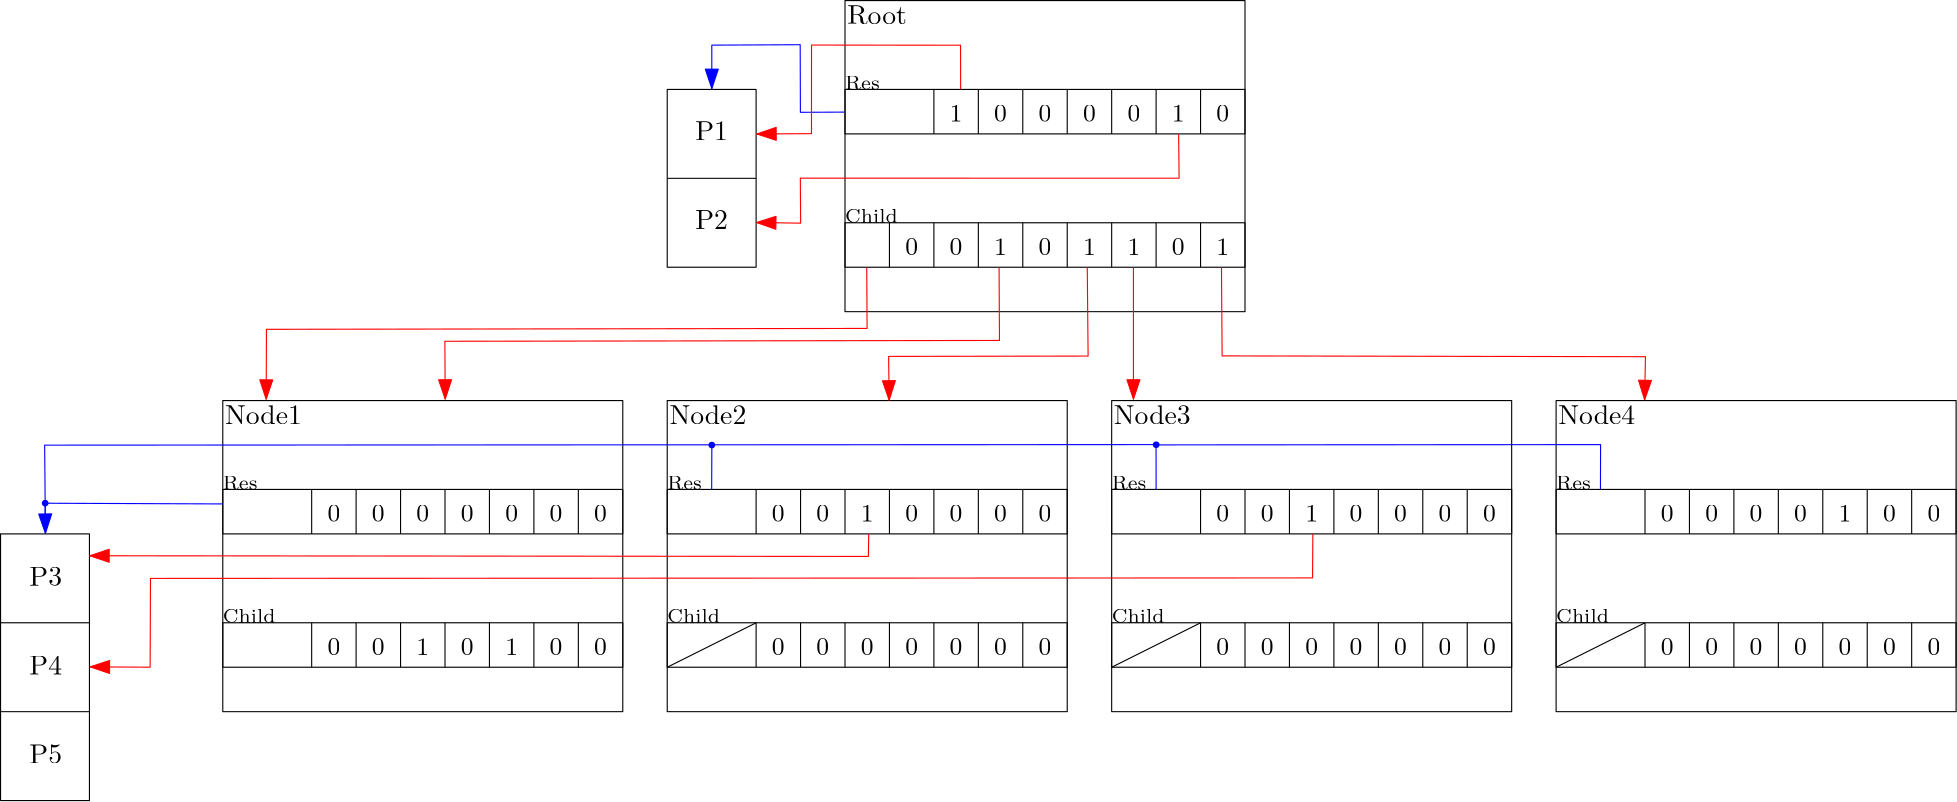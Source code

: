 <?xml version="1.0"?>
<!DOCTYPE ipe SYSTEM "ipe.dtd">
<ipe version="70218" creator="Ipe 7.2.28">
<info created="D:20241101175203" modified="D:20241101181923"/>
<ipestyle name="basic">
<symbol name="arrow/arc(spx)">
<path stroke="sym-stroke" fill="sym-stroke" pen="sym-pen">
0 0 m
-1 0.333 l
-1 -0.333 l
h
</path>
</symbol>
<symbol name="arrow/farc(spx)">
<path stroke="sym-stroke" fill="white" pen="sym-pen">
0 0 m
-1 0.333 l
-1 -0.333 l
h
</path>
</symbol>
<symbol name="arrow/ptarc(spx)">
<path stroke="sym-stroke" fill="sym-stroke" pen="sym-pen">
0 0 m
-1 0.333 l
-0.8 0 l
-1 -0.333 l
h
</path>
</symbol>
<symbol name="arrow/fptarc(spx)">
<path stroke="sym-stroke" fill="white" pen="sym-pen">
0 0 m
-1 0.333 l
-0.8 0 l
-1 -0.333 l
h
</path>
</symbol>
<symbol name="mark/circle(sx)" transformations="translations">
<path fill="sym-stroke">
0.6 0 0 0.6 0 0 e
0.4 0 0 0.4 0 0 e
</path>
</symbol>
<symbol name="mark/disk(sx)" transformations="translations">
<path fill="sym-stroke">
0.6 0 0 0.6 0 0 e
</path>
</symbol>
<symbol name="mark/fdisk(sfx)" transformations="translations">
<group>
<path fill="sym-fill">
0.5 0 0 0.5 0 0 e
</path>
<path fill="sym-stroke" fillrule="eofill">
0.6 0 0 0.6 0 0 e
0.4 0 0 0.4 0 0 e
</path>
</group>
</symbol>
<symbol name="mark/box(sx)" transformations="translations">
<path fill="sym-stroke" fillrule="eofill">
-0.6 -0.6 m
0.6 -0.6 l
0.6 0.6 l
-0.6 0.6 l
h
-0.4 -0.4 m
0.4 -0.4 l
0.4 0.4 l
-0.4 0.4 l
h
</path>
</symbol>
<symbol name="mark/square(sx)" transformations="translations">
<path fill="sym-stroke">
-0.6 -0.6 m
0.6 -0.6 l
0.6 0.6 l
-0.6 0.6 l
h
</path>
</symbol>
<symbol name="mark/fsquare(sfx)" transformations="translations">
<group>
<path fill="sym-fill">
-0.5 -0.5 m
0.5 -0.5 l
0.5 0.5 l
-0.5 0.5 l
h
</path>
<path fill="sym-stroke" fillrule="eofill">
-0.6 -0.6 m
0.6 -0.6 l
0.6 0.6 l
-0.6 0.6 l
h
-0.4 -0.4 m
0.4 -0.4 l
0.4 0.4 l
-0.4 0.4 l
h
</path>
</group>
</symbol>
<symbol name="mark/cross(sx)" transformations="translations">
<group>
<path fill="sym-stroke">
-0.43 -0.57 m
0.57 0.43 l
0.43 0.57 l
-0.57 -0.43 l
h
</path>
<path fill="sym-stroke">
-0.43 0.57 m
0.57 -0.43 l
0.43 -0.57 l
-0.57 0.43 l
h
</path>
</group>
</symbol>
<symbol name="arrow/fnormal(spx)">
<path stroke="sym-stroke" fill="white" pen="sym-pen">
0 0 m
-1 0.333 l
-1 -0.333 l
h
</path>
</symbol>
<symbol name="arrow/pointed(spx)">
<path stroke="sym-stroke" fill="sym-stroke" pen="sym-pen">
0 0 m
-1 0.333 l
-0.8 0 l
-1 -0.333 l
h
</path>
</symbol>
<symbol name="arrow/fpointed(spx)">
<path stroke="sym-stroke" fill="white" pen="sym-pen">
0 0 m
-1 0.333 l
-0.8 0 l
-1 -0.333 l
h
</path>
</symbol>
<symbol name="arrow/linear(spx)">
<path stroke="sym-stroke" pen="sym-pen">
-1 0.333 m
0 0 l
-1 -0.333 l
</path>
</symbol>
<symbol name="arrow/fdouble(spx)">
<path stroke="sym-stroke" fill="white" pen="sym-pen">
0 0 m
-1 0.333 l
-1 -0.333 l
h
-1 0 m
-2 0.333 l
-2 -0.333 l
h
</path>
</symbol>
<symbol name="arrow/double(spx)">
<path stroke="sym-stroke" fill="sym-stroke" pen="sym-pen">
0 0 m
-1 0.333 l
-1 -0.333 l
h
-1 0 m
-2 0.333 l
-2 -0.333 l
h
</path>
</symbol>
<symbol name="arrow/mid-normal(spx)">
<path stroke="sym-stroke" fill="sym-stroke" pen="sym-pen">
0.5 0 m
-0.5 0.333 l
-0.5 -0.333 l
h
</path>
</symbol>
<symbol name="arrow/mid-fnormal(spx)">
<path stroke="sym-stroke" fill="white" pen="sym-pen">
0.5 0 m
-0.5 0.333 l
-0.5 -0.333 l
h
</path>
</symbol>
<symbol name="arrow/mid-pointed(spx)">
<path stroke="sym-stroke" fill="sym-stroke" pen="sym-pen">
0.5 0 m
-0.5 0.333 l
-0.3 0 l
-0.5 -0.333 l
h
</path>
</symbol>
<symbol name="arrow/mid-fpointed(spx)">
<path stroke="sym-stroke" fill="white" pen="sym-pen">
0.5 0 m
-0.5 0.333 l
-0.3 0 l
-0.5 -0.333 l
h
</path>
</symbol>
<symbol name="arrow/mid-double(spx)">
<path stroke="sym-stroke" fill="sym-stroke" pen="sym-pen">
1 0 m
0 0.333 l
0 -0.333 l
h
0 0 m
-1 0.333 l
-1 -0.333 l
h
</path>
</symbol>
<symbol name="arrow/mid-fdouble(spx)">
<path stroke="sym-stroke" fill="white" pen="sym-pen">
1 0 m
0 0.333 l
0 -0.333 l
h
0 0 m
-1 0.333 l
-1 -0.333 l
h
</path>
</symbol>
<anglesize name="22.5 deg" value="22.5"/>
<anglesize name="30 deg" value="30"/>
<anglesize name="45 deg" value="45"/>
<anglesize name="60 deg" value="60"/>
<anglesize name="90 deg" value="90"/>
<arrowsize name="large" value="10"/>
<arrowsize name="small" value="5"/>
<arrowsize name="tiny" value="3"/>
<color name="blue" value="0 0 1"/>
<color name="brown" value="0.647 0.165 0.165"/>
<color name="darkblue" value="0 0 0.545"/>
<color name="darkcyan" value="0 0.545 0.545"/>
<color name="darkgray" value="0.663"/>
<color name="darkgreen" value="0 0.392 0"/>
<color name="darkmagenta" value="0.545 0 0.545"/>
<color name="darkorange" value="1 0.549 0"/>
<color name="darkred" value="0.545 0 0"/>
<color name="gold" value="1 0.843 0"/>
<color name="gray" value="0.745"/>
<color name="green" value="0 1 0"/>
<color name="lightblue" value="0.678 0.847 0.902"/>
<color name="lightcyan" value="0.878 1 1"/>
<color name="lightgray" value="0.827"/>
<color name="lightgreen" value="0.565 0.933 0.565"/>
<color name="lightyellow" value="1 1 0.878"/>
<color name="navy" value="0 0 0.502"/>
<color name="orange" value="1 0.647 0"/>
<color name="pink" value="1 0.753 0.796"/>
<color name="purple" value="0.627 0.125 0.941"/>
<color name="red" value="1 0 0"/>
<color name="seagreen" value="0.18 0.545 0.341"/>
<color name="turquoise" value="0.251 0.878 0.816"/>
<color name="violet" value="0.933 0.51 0.933"/>
<color name="yellow" value="1 1 0"/>
<dashstyle name="dash dot dotted" value="[4 2 1 2 1 2] 0"/>
<dashstyle name="dash dotted" value="[4 2 1 2] 0"/>
<dashstyle name="dashed" value="[4] 0"/>
<dashstyle name="dotted" value="[1 3] 0"/>
<gridsize name="10 pts (~3.5 mm)" value="10"/>
<gridsize name="14 pts (~5 mm)" value="14"/>
<gridsize name="16 pts (~6 mm)" value="16"/>
<gridsize name="20 pts (~7 mm)" value="20"/>
<gridsize name="28 pts (~10 mm)" value="28"/>
<gridsize name="32 pts (~12 mm)" value="32"/>
<gridsize name="4 pts" value="4"/>
<gridsize name="56 pts (~20 mm)" value="56"/>
<gridsize name="8 pts (~3 mm)" value="8"/>
<opacity name="10%" value="0.1"/>
<opacity name="30%" value="0.3"/>
<opacity name="50%" value="0.5"/>
<opacity name="75%" value="0.75"/>
<pen name="fat" value="1.2"/>
<pen name="heavier" value="0.8"/>
<pen name="ultrafat" value="2"/>
<symbolsize name="large" value="5"/>
<symbolsize name="small" value="2"/>
<symbolsize name="tiny" value="1.1"/>
<textsize name="Huge" value="\Huge"/>
<textsize name="LARGE" value="\LARGE"/>
<textsize name="Large" value="\Large"/>
<textsize name="footnote" value="\footnotesize"/>
<textsize name="huge" value="\huge"/>
<textsize name="large" value="\large"/>
<textsize name="script" value="\scriptsize"/>
<textsize name="small" value="\small"/>
<textsize name="tiny" value="\tiny"/>
<textstyle name="center" begin="\begin{center}" end="\end{center}"/>
<textstyle name="item" begin="\begin{itemize}\item{}" end="\end{itemize}"/>
<textstyle name="itemize" begin="\begin{itemize}" end="\end{itemize}"/>
<tiling name="falling" angle="-60" step="4" width="1"/>
<tiling name="rising" angle="30" step="4" width="1"/>
</ipestyle>
<ipestyle name="customsize">
<layout paper="1612 1000" origin="0 0" frame="1612 1000"/>
</ipestyle>
<page>
<layer name="alpha"/>
<view layers="alpha" active="alpha"/>
<path layer="alpha" matrix="1 0 0 1 256 -16" stroke="black">
224 576 m
224 560 l
80 560 l
80 576 l
h
</path>
<path matrix="1 0 0 1 256 -16" stroke="black">
208 576 m
208 560 l
</path>
<path matrix="1 0 0 1 256 -16" stroke="black">
192 576 m
192 560 l
</path>
<path matrix="1 0 0 1 256 -16" stroke="black">
176 576 m
176 560 l
</path>
<path matrix="1 0 0 1 256 -16" stroke="black">
160 576 m
160 560 l
</path>
<path matrix="1 0 0 1 256 -16" stroke="black">
144 576 m
144 560 l
</path>
<path matrix="1 0 0 1 256 -16" stroke="black">
128 576 m
128 560 l
</path>
<path matrix="1 0 0 1 256 -16" stroke="black">
112 576 m
112 560 l
</path>
<text matrix="1 0 0 1 256 -16" transformations="translations" pos="80 576" stroke="black" type="label" width="12.482" height="4.765" depth="0" valign="baseline" size="script">Res</text>
<path matrix="1 0 0 1 256 -64" stroke="black">
224 576 m
224 560 l
80 560 l
80 576 l
h
</path>
<path matrix="1 0 0 1 256 -64" stroke="black">
208 576 m
208 560 l
</path>
<path matrix="1 0 0 1 256 -64" stroke="black">
192 576 m
192 560 l
</path>
<path matrix="1 0 0 1 256 -64" stroke="black">
176 576 m
176 560 l
</path>
<path matrix="1 0 0 1 256 -64" stroke="black">
160 576 m
160 560 l
</path>
<path matrix="1 0 0 1 256 -64" stroke="black">
144 576 m
144 560 l
</path>
<path matrix="1 0 0 1 256 -64" stroke="black">
128 576 m
128 560 l
</path>
<path matrix="1 0 0 1 256 -64" stroke="black">
112 576 m
112 560 l
</path>
<text matrix="1 0 0 1 256 -64" transformations="translations" pos="80 576" stroke="black" type="label" width="18.998" height="4.843" depth="0" valign="baseline" size="script">Child</text>
<text matrix="1 0 0 1 245.658 -11.5677" transformations="translations" pos="224 560" stroke="black" type="label" width="4.608" height="5.778" depth="0" valign="baseline" size="small">0</text>
<text matrix="1 0 0 1 229.658 -11.5677" transformations="translations" pos="224 560" stroke="black" type="label" width="4.608" height="5.778" depth="0" valign="baseline" size="small">0</text>
<text matrix="1 0 0 1 213.658 -11.5677" transformations="translations" pos="224 560" stroke="black" type="label" width="4.608" height="5.778" depth="0" valign="baseline" size="small">0</text>
<text matrix="1 0 0 1 197.658 -11.5677" transformations="translations" pos="224 560" stroke="black" type="label" width="4.608" height="5.778" depth="0" valign="baseline" size="small">0</text>
<text matrix="1 0 0 1 181.658 -11.5677" transformations="translations" pos="224 560" stroke="black" type="label" width="4.608" height="5.778" depth="0" valign="baseline" size="small">0</text>
<text matrix="1 0 0 1 165.658 -11.5677" transformations="translations" pos="224 560" stroke="black" type="label" width="4.608" height="5.778" depth="0" valign="baseline" size="small">0</text>
<text matrix="1 0 0 1 149.658 -11.5677" transformations="translations" pos="224 560" stroke="black" type="label" width="4.608" height="5.778" depth="0" valign="baseline" size="small">0</text>
<text matrix="1 0 0 1 245.658 -59.5677" transformations="translations" pos="224 560" stroke="black" type="label" width="4.608" height="5.778" depth="0" valign="baseline" size="small">0</text>
<text matrix="1 0 0 1 229.658 -59.5677" transformations="translations" pos="224 560" stroke="black" type="label" width="4.608" height="5.778" depth="0" valign="baseline" size="small">0</text>
<text matrix="1 0 0 1 213.658 -59.5677" transformations="translations" pos="224 560" stroke="black" type="label" width="4.608" height="5.778" depth="0" valign="baseline" size="small">1</text>
<text matrix="1 0 0 1 197.658 -59.5677" transformations="translations" pos="224 560" stroke="black" type="label" width="4.608" height="5.778" depth="0" valign="baseline" size="small">0</text>
<text matrix="1 0 0 1 181.658 -59.5677" transformations="translations" pos="224 560" stroke="black" type="label" width="4.608" height="5.778" depth="0" valign="baseline" size="small">1</text>
<text matrix="1 0 0 1 165.658 -59.5677" transformations="translations" pos="224 560" stroke="black" type="label" width="4.608" height="5.778" depth="0" valign="baseline" size="small">0</text>
<text matrix="1 0 0 1 149.658 -59.5677" transformations="translations" pos="224 560" stroke="black" type="label" width="4.608" height="5.778" depth="0" valign="baseline" size="small">0</text>
<path matrix="1 0 0 1 256 -16" stroke="black">
224 608 m
224 496 l
80 496 l
80 608 l
h
</path>
<text matrix="1 0 0 1 240.778 -24.5593" transformations="translations" pos="96 608" stroke="black" type="label" width="27.674" height="6.918" depth="0" valign="baseline">Node1</text>
<path matrix="1 0 0 1 416 -16" stroke="black">
224 576 m
224 560 l
80 560 l
80 576 l
h
</path>
<path matrix="1 0 0 1 416 -16" stroke="black">
208 576 m
208 560 l
</path>
<path matrix="1 0 0 1 416 -16" stroke="black">
192 576 m
192 560 l
</path>
<path matrix="1 0 0 1 416 -16" stroke="black">
176 576 m
176 560 l
</path>
<path matrix="1 0 0 1 416 -16" stroke="black">
160 576 m
160 560 l
</path>
<path matrix="1 0 0 1 416 -16" stroke="black">
144 576 m
144 560 l
</path>
<path matrix="1 0 0 1 416 -16" stroke="black">
128 576 m
128 560 l
</path>
<path matrix="1 0 0 1 416 -16" stroke="black">
112 576 m
112 560 l
</path>
<text matrix="1 0 0 1 416 -16" transformations="translations" pos="80 576" stroke="black" type="label" width="12.482" height="4.765" depth="0" valign="baseline" size="script">Res</text>
<path matrix="1 0 0 1 416 -64" stroke="black">
224 576 m
224 560 l
80 560 l
80 576 l
h
</path>
<path matrix="1 0 0 1 416 -64" stroke="black">
208 576 m
208 560 l
</path>
<path matrix="1 0 0 1 416 -64" stroke="black">
192 576 m
192 560 l
</path>
<path matrix="1 0 0 1 416 -64" stroke="black">
176 576 m
176 560 l
</path>
<path matrix="1 0 0 1 416 -64" stroke="black">
160 576 m
160 560 l
</path>
<path matrix="1 0 0 1 416 -64" stroke="black">
144 576 m
144 560 l
</path>
<path matrix="1 0 0 1 416 -64" stroke="black">
128 576 m
128 560 l
</path>
<path matrix="1 0 0 1 416 -64" stroke="black">
112 576 m
112 560 l
</path>
<text matrix="1 0 0 1 416 -64" transformations="translations" pos="80 576" stroke="black" type="label" width="18.998" height="4.843" depth="0" valign="baseline" size="script">Child</text>
<text matrix="1 0 0 1 405.658 -11.5677" transformations="translations" pos="224 560" stroke="black" type="label" width="4.608" height="5.778" depth="0" valign="baseline" size="small">0</text>
<text matrix="1 0 0 1 389.658 -11.5677" transformations="translations" pos="224 560" stroke="black" type="label" width="4.608" height="5.778" depth="0" valign="baseline" size="small">0</text>
<text matrix="1 0 0 1 373.658 -11.5677" transformations="translations" pos="224 560" stroke="black" type="label" width="4.608" height="5.778" depth="0" valign="baseline" size="small">0</text>
<text matrix="1 0 0 1 357.658 -11.5677" transformations="translations" pos="224 560" stroke="black" type="label" width="4.608" height="5.778" depth="0" valign="baseline" size="small">0</text>
<text matrix="1 0 0 1 341.658 -11.5677" transformations="translations" pos="224 560" stroke="black" type="label" width="4.608" height="5.778" depth="0" valign="baseline" size="small">1</text>
<text matrix="1 0 0 1 325.658 -11.5677" transformations="translations" pos="224 560" stroke="black" type="label" width="4.608" height="5.778" depth="0" valign="baseline" size="small">0</text>
<text matrix="1 0 0 1 309.658 -11.5677" transformations="translations" pos="224 560" stroke="black" type="label" width="4.608" height="5.778" depth="0" valign="baseline" size="small">0</text>
<text matrix="1 0 0 1 405.658 -59.5677" transformations="translations" pos="224 560" stroke="black" type="label" width="4.608" height="5.778" depth="0" valign="baseline" size="small">0</text>
<text matrix="1 0 0 1 389.658 -59.5677" transformations="translations" pos="224 560" stroke="black" type="label" width="4.608" height="5.778" depth="0" valign="baseline" size="small">0</text>
<text matrix="1 0 0 1 373.658 -59.5677" transformations="translations" pos="224 560" stroke="black" type="label" width="4.608" height="5.778" depth="0" valign="baseline" size="small">0</text>
<text matrix="1 0 0 1 357.658 -59.5677" transformations="translations" pos="224 560" stroke="black" type="label" width="4.608" height="5.778" depth="0" valign="baseline" size="small">0</text>
<text matrix="1 0 0 1 341.658 -59.5677" transformations="translations" pos="224 560" stroke="black" type="label" width="4.608" height="5.778" depth="0" valign="baseline" size="small">0</text>
<text matrix="1 0 0 1 325.658 -59.5677" transformations="translations" pos="224 560" stroke="black" type="label" width="4.608" height="5.778" depth="0" valign="baseline" size="small">0</text>
<text matrix="1 0 0 1 309.658 -59.5677" transformations="translations" pos="224 560" stroke="black" type="label" width="4.608" height="5.778" depth="0" valign="baseline" size="small">0</text>
<path matrix="1 0 0 1 416 -16" stroke="black">
224 608 m
224 496 l
80 496 l
80 608 l
h
</path>
<text matrix="1 0 0 1 400.778 -24.5593" transformations="translations" pos="96 608" stroke="black" type="label" width="27.674" height="6.918" depth="0" valign="baseline">Node2</text>
<path matrix="1 0 0 1 576 -16" stroke="black">
224 576 m
224 560 l
80 560 l
80 576 l
h
</path>
<path matrix="1 0 0 1 576 -16" stroke="black">
208 576 m
208 560 l
</path>
<path matrix="1 0 0 1 576 -16" stroke="black">
192 576 m
192 560 l
</path>
<path matrix="1 0 0 1 576 -16" stroke="black">
176 576 m
176 560 l
</path>
<path matrix="1 0 0 1 576 -16" stroke="black">
160 576 m
160 560 l
</path>
<path matrix="1 0 0 1 576 -16" stroke="black">
144 576 m
144 560 l
</path>
<path matrix="1 0 0 1 576 -16" stroke="black">
128 576 m
128 560 l
</path>
<path matrix="1 0 0 1 576 -16" stroke="black">
112 576 m
112 560 l
</path>
<text matrix="1 0 0 1 576 -16" transformations="translations" pos="80 576" stroke="black" type="label" width="12.482" height="4.765" depth="0" valign="baseline" size="script">Res</text>
<path matrix="1 0 0 1 576 -64" stroke="black">
224 576 m
224 560 l
80 560 l
80 576 l
h
</path>
<path matrix="1 0 0 1 576 -64" stroke="black">
208 576 m
208 560 l
</path>
<path matrix="1 0 0 1 576 -64" stroke="black">
192 576 m
192 560 l
</path>
<path matrix="1 0 0 1 576 -64" stroke="black">
176 576 m
176 560 l
</path>
<path matrix="1 0 0 1 576 -64" stroke="black">
160 576 m
160 560 l
</path>
<path matrix="1 0 0 1 576 -64" stroke="black">
144 576 m
144 560 l
</path>
<path matrix="1 0 0 1 576 -64" stroke="black">
128 576 m
128 560 l
</path>
<path matrix="1 0 0 1 576 -64" stroke="black">
112 576 m
112 560 l
</path>
<text matrix="1 0 0 1 576 -64" transformations="translations" pos="80 576" stroke="black" type="label" width="18.998" height="4.843" depth="0" valign="baseline" size="script">Child</text>
<text matrix="1 0 0 1 565.658 -11.5677" transformations="translations" pos="224 560" stroke="black" type="label" width="4.608" height="5.778" depth="0" valign="baseline" size="small">0</text>
<text matrix="1 0 0 1 549.658 -11.5677" transformations="translations" pos="224 560" stroke="black" type="label" width="4.608" height="5.778" depth="0" valign="baseline" size="small">0</text>
<text matrix="1 0 0 1 533.658 -11.5677" transformations="translations" pos="224 560" stroke="black" type="label" width="4.608" height="5.778" depth="0" valign="baseline" size="small">0</text>
<text matrix="1 0 0 1 517.658 -11.5677" transformations="translations" pos="224 560" stroke="black" type="label" width="4.608" height="5.778" depth="0" valign="baseline" size="small">0</text>
<text matrix="1 0 0 1 501.658 -11.5677" transformations="translations" pos="224 560" stroke="black" type="label" width="4.608" height="5.778" depth="0" valign="baseline" size="small">1</text>
<text matrix="1 0 0 1 485.658 -11.5677" transformations="translations" pos="224 560" stroke="black" type="label" width="4.608" height="5.778" depth="0" valign="baseline" size="small">0</text>
<text matrix="1 0 0 1 469.658 -11.5677" transformations="translations" pos="224 560" stroke="black" type="label" width="4.608" height="5.778" depth="0" valign="baseline" size="small">0</text>
<text matrix="1 0 0 1 565.658 -59.5677" transformations="translations" pos="224 560" stroke="black" type="label" width="4.608" height="5.778" depth="0" valign="baseline" size="small">0</text>
<text matrix="1 0 0 1 549.658 -59.5677" transformations="translations" pos="224 560" stroke="black" type="label" width="4.608" height="5.778" depth="0" valign="baseline" size="small">0</text>
<text matrix="1 0 0 1 533.658 -59.5677" transformations="translations" pos="224 560" stroke="black" type="label" width="4.608" height="5.778" depth="0" valign="baseline" size="small">0</text>
<text matrix="1 0 0 1 517.658 -59.5677" transformations="translations" pos="224 560" stroke="black" type="label" width="4.608" height="5.778" depth="0" valign="baseline" size="small">0</text>
<text matrix="1 0 0 1 501.658 -59.5677" transformations="translations" pos="224 560" stroke="black" type="label" width="4.608" height="5.778" depth="0" valign="baseline" size="small">0</text>
<text matrix="1 0 0 1 485.658 -59.5677" transformations="translations" pos="224 560" stroke="black" type="label" width="4.608" height="5.778" depth="0" valign="baseline" size="small">0</text>
<text matrix="1 0 0 1 469.658 -59.5677" transformations="translations" pos="224 560" stroke="black" type="label" width="4.608" height="5.778" depth="0" valign="baseline" size="small">0</text>
<path matrix="1 0 0 1 576 -16" stroke="black">
224 608 m
224 496 l
80 496 l
80 608 l
h
</path>
<text matrix="1 0 0 1 560.778 -24.5593" transformations="translations" pos="96 608" stroke="black" type="label" width="27.674" height="6.918" depth="0" valign="baseline">Node3</text>
<path matrix="1 0 0 1 736 -16" stroke="black">
224 576 m
224 560 l
80 560 l
80 576 l
h
</path>
<path matrix="1 0 0 1 736 -16" stroke="black">
208 576 m
208 560 l
</path>
<path matrix="1 0 0 1 736 -16" stroke="black">
192 576 m
192 560 l
</path>
<path matrix="1 0 0 1 736 -16" stroke="black">
176 576 m
176 560 l
</path>
<path matrix="1 0 0 1 736 -16" stroke="black">
160 576 m
160 560 l
</path>
<path matrix="1 0 0 1 736 -16" stroke="black">
144 576 m
144 560 l
</path>
<path matrix="1 0 0 1 736 -16" stroke="black">
128 576 m
128 560 l
</path>
<path matrix="1 0 0 1 736 -16" stroke="black">
112 576 m
112 560 l
</path>
<text matrix="1 0 0 1 736 -16" transformations="translations" pos="80 576" stroke="black" type="label" width="12.482" height="4.765" depth="0" valign="baseline" size="script">Res</text>
<path matrix="1 0 0 1 736 -64" stroke="black">
224 576 m
224 560 l
80 560 l
80 576 l
h
</path>
<path matrix="1 0 0 1 736 -64" stroke="black">
208 576 m
208 560 l
</path>
<path matrix="1 0 0 1 736 -64" stroke="black">
192 576 m
192 560 l
</path>
<path matrix="1 0 0 1 736 -64" stroke="black">
176 576 m
176 560 l
</path>
<path matrix="1 0 0 1 736 -64" stroke="black">
160 576 m
160 560 l
</path>
<path matrix="1 0 0 1 736 -64" stroke="black">
144 576 m
144 560 l
</path>
<path matrix="1 0 0 1 736 -64" stroke="black">
128 576 m
128 560 l
</path>
<path matrix="1 0 0 1 736 -64" stroke="black">
112 576 m
112 560 l
</path>
<text matrix="1 0 0 1 736 -64" transformations="translations" pos="80 576" stroke="black" type="label" width="18.998" height="4.843" depth="0" valign="baseline" size="script">Child</text>
<text matrix="1 0 0 1 725.658 -11.5677" transformations="translations" pos="224 560" stroke="black" type="label" width="4.608" height="5.778" depth="0" valign="baseline" size="small">0</text>
<text matrix="1 0 0 1 709.658 -11.5677" transformations="translations" pos="224 560" stroke="black" type="label" width="4.608" height="5.778" depth="0" valign="baseline" size="small">0</text>
<text matrix="1 0 0 1 693.658 -11.5677" transformations="translations" pos="224 560" stroke="black" type="label" width="4.608" height="5.778" depth="0" valign="baseline" size="small">1</text>
<text matrix="1 0 0 1 677.658 -11.5677" transformations="translations" pos="224 560" stroke="black" type="label" width="4.608" height="5.778" depth="0" valign="baseline" size="small">0</text>
<text matrix="1 0 0 1 661.658 -11.5677" transformations="translations" pos="224 560" stroke="black" type="label" width="4.608" height="5.778" depth="0" valign="baseline" size="small">0</text>
<text matrix="1 0 0 1 645.658 -11.5677" transformations="translations" pos="224 560" stroke="black" type="label" width="4.608" height="5.778" depth="0" valign="baseline" size="small">0</text>
<text matrix="1 0 0 1 629.658 -11.5677" transformations="translations" pos="224 560" stroke="black" type="label" width="4.608" height="5.778" depth="0" valign="baseline" size="small">0</text>
<text matrix="1 0 0 1 725.658 -59.5677" transformations="translations" pos="224 560" stroke="black" type="label" width="4.608" height="5.778" depth="0" valign="baseline" size="small">0</text>
<text matrix="1 0 0 1 709.658 -59.5677" transformations="translations" pos="224 560" stroke="black" type="label" width="4.608" height="5.778" depth="0" valign="baseline" size="small">0</text>
<text matrix="1 0 0 1 693.658 -59.5677" transformations="translations" pos="224 560" stroke="black" type="label" width="4.608" height="5.778" depth="0" valign="baseline" size="small">0</text>
<text matrix="1 0 0 1 677.658 -59.5677" transformations="translations" pos="224 560" stroke="black" type="label" width="4.608" height="5.778" depth="0" valign="baseline" size="small">0</text>
<text matrix="1 0 0 1 661.658 -59.5677" transformations="translations" pos="224 560" stroke="black" type="label" width="4.608" height="5.778" depth="0" valign="baseline" size="small">0</text>
<text matrix="1 0 0 1 645.658 -59.5677" transformations="translations" pos="224 560" stroke="black" type="label" width="4.608" height="5.778" depth="0" valign="baseline" size="small">0</text>
<text matrix="1 0 0 1 629.658 -59.5677" transformations="translations" pos="224 560" stroke="black" type="label" width="4.608" height="5.778" depth="0" valign="baseline" size="small">0</text>
<path matrix="1 0 0 1 736 -16" stroke="black">
224 608 m
224 496 l
80 496 l
80 608 l
h
</path>
<text matrix="1 0 0 1 720.778 -24.5593" transformations="translations" pos="96 608" stroke="black" type="label" width="27.674" height="6.918" depth="0" valign="baseline">Node4</text>
<path matrix="1 0 0 1 256 -16" stroke="black">
272 528 m
240 512 l
</path>
<path matrix="1 0 0 1 256 -16" stroke="black">
432 528 m
400 512 l
</path>
<path matrix="1 0 0 1 256 -16" stroke="black">
592 528 m
560 512 l
</path>
<path matrix="1 0 0 1 480 128" stroke="black">
224 576 m
224 560 l
80 560 l
80 576 l
h
</path>
<path matrix="1 0 0 1 480 128" stroke="black">
208 576 m
208 560 l
</path>
<path matrix="1 0 0 1 480 128" stroke="black">
192 576 m
192 560 l
</path>
<path matrix="1 0 0 1 480 128" stroke="black">
176 576 m
176 560 l
</path>
<path matrix="1 0 0 1 480 128" stroke="black">
160 576 m
160 560 l
</path>
<path matrix="1 0 0 1 480 128" stroke="black">
144 576 m
144 560 l
</path>
<path matrix="1 0 0 1 480 128" stroke="black">
128 576 m
128 560 l
</path>
<path matrix="1 0 0 1 480 128" stroke="black">
112 576 m
112 560 l
</path>
<text matrix="1 0 0 1 480 128" transformations="translations" pos="80 576" stroke="black" type="label" width="12.482" height="4.765" depth="0" valign="baseline" size="script">Res</text>
<path matrix="1 0 0 1 480 80" stroke="black">
224 576 m
224 560 l
80 560 l
80 576 l
h
</path>
<path matrix="1 0 0 1 480 80" stroke="black">
208 576 m
208 560 l
</path>
<path matrix="1 0 0 1 480 80" stroke="black">
192 576 m
192 560 l
</path>
<path matrix="1 0 0 1 480 80" stroke="black">
176 576 m
176 560 l
</path>
<path matrix="1 0 0 1 480 80" stroke="black">
160 576 m
160 560 l
</path>
<path matrix="1 0 0 1 480 80" stroke="black">
144 576 m
144 560 l
</path>
<path matrix="1 0 0 1 480 80" stroke="black">
128 576 m
128 560 l
</path>
<path matrix="1 0 0 1 480 80" stroke="black">
112 576 m
112 560 l
</path>
<text matrix="1 0 0 1 480 80" transformations="translations" pos="80 576" stroke="black" type="label" width="18.998" height="4.843" depth="0" valign="baseline" size="script">Child</text>
<text matrix="1 0 0 1 469.658 132.432" transformations="translations" pos="224 560" stroke="black" type="label" width="4.608" height="5.778" depth="0" valign="baseline" size="small">0</text>
<text matrix="1 0 0 1 453.658 132.432" transformations="translations" pos="224 560" stroke="black" type="label" width="4.608" height="5.778" depth="0" valign="baseline" size="small">1</text>
<text matrix="1 0 0 1 437.658 132.432" transformations="translations" pos="224 560" stroke="black" type="label" width="4.608" height="5.778" depth="0" valign="baseline" size="small">0</text>
<text matrix="1 0 0 1 421.658 132.432" transformations="translations" pos="224 560" stroke="black" type="label" width="4.608" height="5.778" depth="0" valign="baseline" size="small">0</text>
<text matrix="1 0 0 1 405.658 132.432" transformations="translations" pos="224 560" stroke="black" type="label" width="4.608" height="5.778" depth="0" valign="baseline" size="small">0</text>
<text matrix="1 0 0 1 389.658 132.432" transformations="translations" pos="224 560" stroke="black" type="label" width="4.608" height="5.778" depth="0" valign="baseline" size="small">0</text>
<text matrix="1 0 0 1 373.658 132.432" transformations="translations" pos="224 560" stroke="black" type="label" width="4.608" height="5.778" depth="0" valign="baseline" size="small">1</text>
<text matrix="1 0 0 1 469.658 84.4323" transformations="translations" pos="224 560" stroke="black" type="label" width="4.608" height="5.778" depth="0" valign="baseline" size="small">1</text>
<text matrix="1 0 0 1 453.658 84.4323" transformations="translations" pos="224 560" stroke="black" type="label" width="4.608" height="5.778" depth="0" valign="baseline" size="small">0</text>
<text matrix="1 0 0 1 437.658 84.4323" transformations="translations" pos="224 560" stroke="black" type="label" width="4.608" height="5.778" depth="0" valign="baseline" size="small">1</text>
<text matrix="1 0 0 1 421.658 84.4323" transformations="translations" pos="224 560" stroke="black" type="label" width="4.608" height="5.778" depth="0" valign="baseline" size="small">1</text>
<text matrix="1 0 0 1 405.658 84.4323" transformations="translations" pos="224 560" stroke="black" type="label" width="4.608" height="5.778" depth="0" valign="baseline" size="small">0</text>
<text matrix="1 0 0 1 389.658 84.4323" transformations="translations" pos="224 560" stroke="black" type="label" width="4.608" height="5.778" depth="0" valign="baseline" size="small">1</text>
<text matrix="1 0 0 1 373.658 84.4323" transformations="translations" pos="224 560" stroke="black" type="label" width="4.608" height="5.778" depth="0" valign="baseline" size="small">0</text>
<path matrix="1 0 0 1 480 128" stroke="black">
224 608 m
224 496 l
80 496 l
80 608 l
h
</path>
<text matrix="1 0 0 1 464.778 119.441" transformations="translations" pos="96 608" stroke="black" type="label" width="21.447" height="6.808" depth="0" valign="baseline">Root</text>
<path matrix="1 0 0 1 256 -16" stroke="black">
320 672 m
320 656 l
</path>
<text matrix="1 0 0 1 357.658 84.432" transformations="translations" pos="224 560" stroke="black" type="label" width="4.608" height="5.778" depth="0" valign="baseline" size="small">0</text>
<path matrix="1 0 0 1 256 -16" stroke="black">
240 720 m
240 656 l
272 656 l
272 720 l
h
</path>
<path matrix="1 0 0 1 256 -16" stroke="black">
272 688 m
240 688 l
</path>
<text matrix="1 0 0 1 250.061 -18.2745" transformations="translations" pos="256 704" stroke="black" type="label" width="11.761" height="6.808" depth="0" valign="baseline">P1</text>
<text matrix="1 0 0 1 250.061 -18.2745" transformations="translations" pos="256 672" stroke="black" type="label" width="11.761" height="6.808" depth="0" valign="baseline">P2</text>
<path matrix="1 0 0 1 256 -16" stroke="blue" arrow="normal/normal">
303.741 711.845 m
287.943 711.77 l
287.868 736.102 l
256.049 735.952 l
256.049 720.305 l
</path>
<path matrix="1 0 0 1 256 -16" stroke="red" arrow="normal/normal">
345.628 720.044 m
345.6 735.922 l
291.947 735.98 l
291.936 704.088 l
272.227 703.973 l
</path>
<path matrix="1 0 0 1 256 -16" stroke="red" arrow="normal/normal">
424.109 703.871 m
424.282 688.047 l
287.92 688.057 l
288.035 671.863 l
272.129 672.094 l
</path>
<path matrix="1 0 0 1 256 -16" stroke="red" arrow="normal/normal">
439.53 656.093 m
439.76 624.081 l
592.163 623.787 l
591.864 608.289 l
</path>
<path matrix="1 0 0 1 256 -16" stroke="red" arrow="normal/normal">
407.837 656.129 m
407.837 608.491 l
</path>
<path matrix="1 0 0 1 256 -16" stroke="red" arrow="normal/normal">
391.217 655.911 m
391.517 624.017 l
319.702 623.896 l
319.897 608.14 l
</path>
<path matrix="1 0 0 1 256 -16" stroke="red" arrow="normal/normal">
359.469 655.962 m
359.609 629.64 l
159.951 629.34 l
160.077 608.491 l
</path>
<path matrix="1 0 0 1 256 -16" stroke="red" arrow="normal/normal">
311.827 655.828 m
311.953 633.968 l
95.7205 633.646 l
95.6232 608.454 l
</path>
<path matrix="1 0 0 1 0 -32" stroke="black">
256 576 m
256 480 l
288 480 l
288 576 l
h
</path>
<path matrix="1 0 0 1 0 -32" stroke="black">
256 544 m
256 544 l
288 544 l
288 544 l
h
</path>
<path matrix="1 0 0 1 0 -32" stroke="black">
256 512 m
256 512 l
288 512 l
288 512 l
h
</path>
<text matrix="1 0 0 1 -5.64134 -34.6261" transformations="translations" pos="272 560" stroke="black" type="label" width="11.761" height="6.808" depth="0" valign="baseline">P3</text>
<text matrix="1 0 0 1 -5.64134 -34.6261" transformations="translations" pos="272 528" stroke="black" type="label" width="11.761" height="6.808" depth="0" valign="baseline">P4</text>
<text matrix="1 0 0 1 -5.64134 -34.6261" transformations="translations" pos="272 496" stroke="black" type="label" width="11.761" height="6.808" depth="0" valign="baseline">P5</text>
<path stroke="blue" arrow="normal/normal">
336.091 554.786 m
272.026 555.039 l
272.152 544.172 l
</path>
<path stroke="blue">
671.997 560.009 m
671.981 576.145 l
271.87 575.952 l
272.101 550.71 l
</path>
<path stroke="blue">
512.001 559.984 m
512.07 576.134 l
</path>
<path stroke="blue">
671.979 576.039 m
832.009 576.137 l
831.965 560.078 l
</path>
<use name="mark/disk(sx)" pos="672.017 576.089" size="small" stroke="blue"/>
<use name="mark/disk(sx)" pos="512.057 575.979" size="small" stroke="blue"/>
<use name="mark/disk(sx)" pos="272.065 555.064" size="small" stroke="blue"/>
<path stroke="red" arrow="normal/normal">
568.538 543.969 m
568.412 535.882 l
288.105 536.129 l
</path>
<path stroke="red" arrow="normal/normal">
728.417 544.005 m
728.32 528.151 l
309.974 527.978 l
309.848 496.009 l
288.24 496.135 l
</path>
</page>
</ipe>
